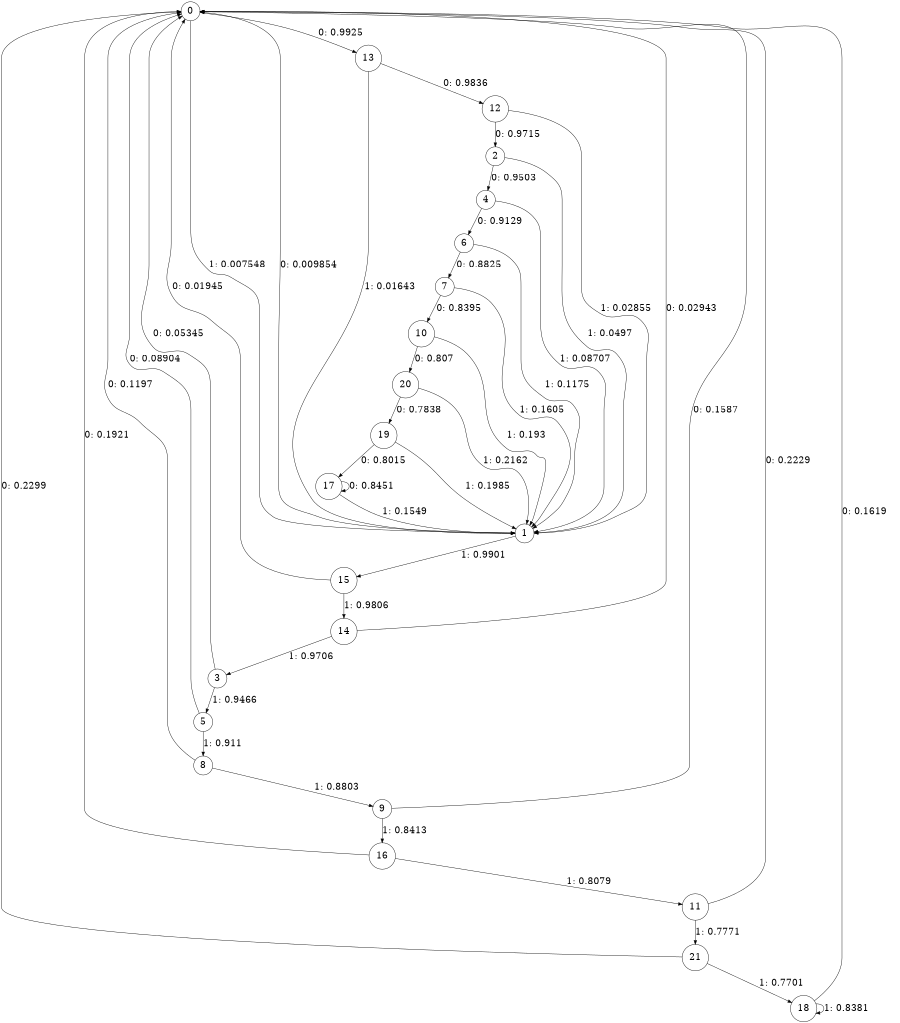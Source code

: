 digraph "ch2_both_L11" {
size = "6,8.5";
ratio = "fill";
node [shape = circle];
node [fontsize = 24];
edge [fontsize = 24];
0 -> 13 [label = "0: 0.9925   "];
0 -> 1 [label = "1: 0.007548  "];
1 -> 0 [label = "0: 0.009854  "];
1 -> 15 [label = "1: 0.9901   "];
2 -> 4 [label = "0: 0.9503   "];
2 -> 1 [label = "1: 0.0497   "];
3 -> 0 [label = "0: 0.05345  "];
3 -> 5 [label = "1: 0.9466   "];
4 -> 6 [label = "0: 0.9129   "];
4 -> 1 [label = "1: 0.08707  "];
5 -> 0 [label = "0: 0.08904  "];
5 -> 8 [label = "1: 0.911    "];
6 -> 7 [label = "0: 0.8825   "];
6 -> 1 [label = "1: 0.1175   "];
7 -> 10 [label = "0: 0.8395   "];
7 -> 1 [label = "1: 0.1605   "];
8 -> 0 [label = "0: 0.1197   "];
8 -> 9 [label = "1: 0.8803   "];
9 -> 0 [label = "0: 0.1587   "];
9 -> 16 [label = "1: 0.8413   "];
10 -> 20 [label = "0: 0.807    "];
10 -> 1 [label = "1: 0.193    "];
11 -> 0 [label = "0: 0.2229   "];
11 -> 21 [label = "1: 0.7771   "];
12 -> 2 [label = "0: 0.9715   "];
12 -> 1 [label = "1: 0.02855  "];
13 -> 12 [label = "0: 0.9836   "];
13 -> 1 [label = "1: 0.01643  "];
14 -> 0 [label = "0: 0.02943  "];
14 -> 3 [label = "1: 0.9706   "];
15 -> 0 [label = "0: 0.01945  "];
15 -> 14 [label = "1: 0.9806   "];
16 -> 0 [label = "0: 0.1921   "];
16 -> 11 [label = "1: 0.8079   "];
17 -> 17 [label = "0: 0.8451   "];
17 -> 1 [label = "1: 0.1549   "];
18 -> 0 [label = "0: 0.1619   "];
18 -> 18 [label = "1: 0.8381   "];
19 -> 17 [label = "0: 0.8015   "];
19 -> 1 [label = "1: 0.1985   "];
20 -> 19 [label = "0: 0.7838   "];
20 -> 1 [label = "1: 0.2162   "];
21 -> 0 [label = "0: 0.2299   "];
21 -> 18 [label = "1: 0.7701   "];
}